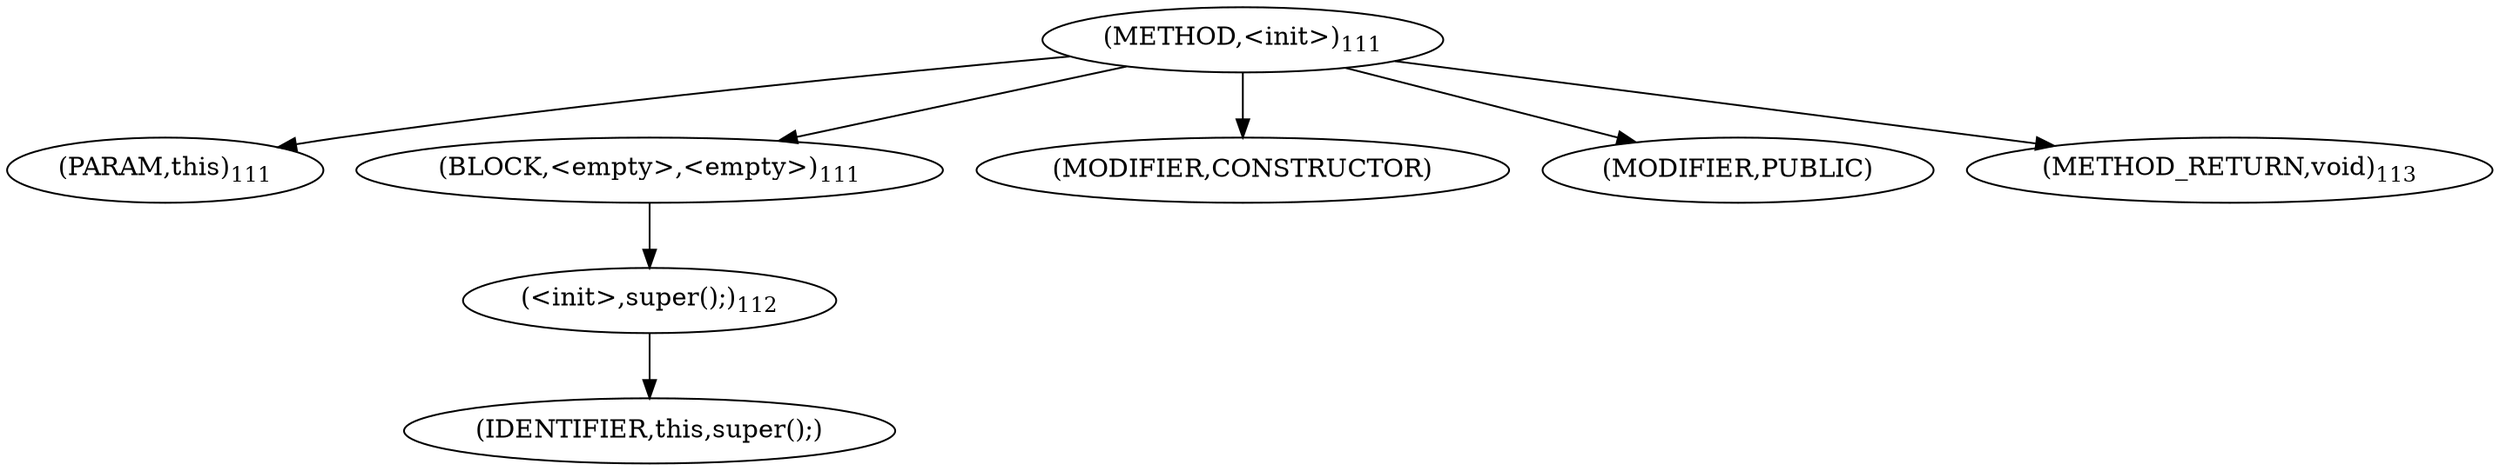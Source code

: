 digraph "&lt;init&gt;" {  
"137" [label = <(METHOD,&lt;init&gt;)<SUB>111</SUB>> ]
"4" [label = <(PARAM,this)<SUB>111</SUB>> ]
"138" [label = <(BLOCK,&lt;empty&gt;,&lt;empty&gt;)<SUB>111</SUB>> ]
"139" [label = <(&lt;init&gt;,super();)<SUB>112</SUB>> ]
"3" [label = <(IDENTIFIER,this,super();)> ]
"140" [label = <(MODIFIER,CONSTRUCTOR)> ]
"141" [label = <(MODIFIER,PUBLIC)> ]
"142" [label = <(METHOD_RETURN,void)<SUB>113</SUB>> ]
  "137" -> "4" 
  "137" -> "138" 
  "137" -> "140" 
  "137" -> "141" 
  "137" -> "142" 
  "138" -> "139" 
  "139" -> "3" 
}
